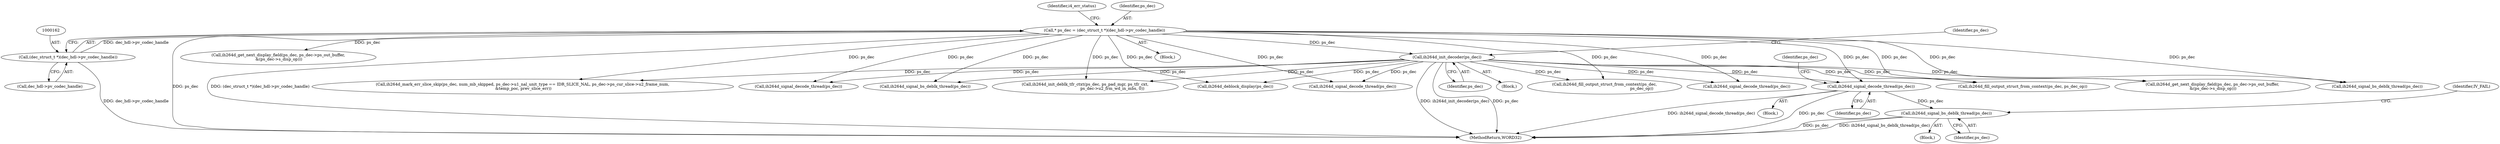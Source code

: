 digraph "0_Android_e86d3cfd2bc28dac421092106751e5638d54a848@API" {
"1001215" [label="(Call,ih264d_signal_decode_thread(ps_dec))"];
"1000918" [label="(Call,ih264d_init_decoder(ps_dec))"];
"1000159" [label="(Call,* ps_dec = (dec_struct_t *)(dec_hdl->pv_codec_handle))"];
"1000161" [label="(Call,(dec_struct_t *)(dec_hdl->pv_codec_handle))"];
"1001224" [label="(Call,ih264d_signal_bs_deblk_thread(ps_dec))"];
"1001225" [label="(Identifier,ps_dec)"];
"1001181" [label="(Block,)"];
"1000922" [label="(Identifier,ps_dec)"];
"1001586" [label="(Call,ih264d_mark_err_slice_skip(ps_dec, num_mb_skipped, ps_dec->u1_nal_unit_type == IDR_SLICE_NAL, ps_dec->ps_cur_slice->u2_frame_num,\n &temp_poc, prev_slice_err))"];
"1000722" [label="(Call,ih264d_get_next_display_field(ps_dec, ps_dec->ps_out_buffer,\n &(ps_dec->s_disp_op)))"];
"1001436" [label="(Call,ih264d_signal_decode_thread(ps_dec))"];
"1002272" [label="(MethodReturn,WORD32)"];
"1000161" [label="(Call,(dec_struct_t *)(dec_hdl->pv_codec_handle))"];
"1001870" [label="(Call,ih264d_signal_bs_deblk_thread(ps_dec))"];
"1000919" [label="(Identifier,ps_dec)"];
"1000168" [label="(Identifier,i4_err_status)"];
"1000163" [label="(Call,dec_hdl->pv_codec_handle)"];
"1000917" [label="(Block,)"];
"1001220" [label="(Identifier,ps_dec)"];
"1001728" [label="(Call,ih264d_init_deblk_tfr_ctxt(ps_dec, ps_pad_mgr, ps_tfr_cxt,\n                                           ps_dec->u2_frm_wd_in_mbs, 0))"];
"1001223" [label="(Block,)"];
"1001935" [label="(Call,ih264d_deblock_display(ps_dec))"];
"1000159" [label="(Call,* ps_dec = (dec_struct_t *)(dec_hdl->pv_codec_handle))"];
"1001227" [label="(Identifier,IV_FAIL)"];
"1000157" [label="(Block,)"];
"1001639" [label="(Call,ih264d_signal_decode_thread(ps_dec))"];
"1001279" [label="(Call,ih264d_fill_output_struct_from_context(ps_dec,\n                                                           ps_dec_op))"];
"1001762" [label="(Call,ih264d_signal_decode_thread(ps_dec))"];
"1002092" [label="(Call,ih264d_fill_output_struct_from_context(ps_dec, ps_dec_op))"];
"1000918" [label="(Call,ih264d_init_decoder(ps_dec))"];
"1001224" [label="(Call,ih264d_signal_bs_deblk_thread(ps_dec))"];
"1001215" [label="(Call,ih264d_signal_decode_thread(ps_dec))"];
"1002064" [label="(Call,ih264d_get_next_display_field(ps_dec, ps_dec->ps_out_buffer,\n &(ps_dec->s_disp_op)))"];
"1000160" [label="(Identifier,ps_dec)"];
"1002050" [label="(Call,ih264d_signal_bs_deblk_thread(ps_dec))"];
"1001216" [label="(Identifier,ps_dec)"];
"1001215" -> "1001181"  [label="AST: "];
"1001215" -> "1001216"  [label="CFG: "];
"1001216" -> "1001215"  [label="AST: "];
"1001220" -> "1001215"  [label="CFG: "];
"1001215" -> "1002272"  [label="DDG: ih264d_signal_decode_thread(ps_dec)"];
"1001215" -> "1002272"  [label="DDG: ps_dec"];
"1000918" -> "1001215"  [label="DDG: ps_dec"];
"1000159" -> "1001215"  [label="DDG: ps_dec"];
"1001215" -> "1001224"  [label="DDG: ps_dec"];
"1000918" -> "1000917"  [label="AST: "];
"1000918" -> "1000919"  [label="CFG: "];
"1000919" -> "1000918"  [label="AST: "];
"1000922" -> "1000918"  [label="CFG: "];
"1000918" -> "1002272"  [label="DDG: ih264d_init_decoder(ps_dec)"];
"1000918" -> "1002272"  [label="DDG: ps_dec"];
"1000159" -> "1000918"  [label="DDG: ps_dec"];
"1000918" -> "1001279"  [label="DDG: ps_dec"];
"1000918" -> "1001436"  [label="DDG: ps_dec"];
"1000918" -> "1001586"  [label="DDG: ps_dec"];
"1000918" -> "1001639"  [label="DDG: ps_dec"];
"1000918" -> "1001728"  [label="DDG: ps_dec"];
"1000918" -> "1001762"  [label="DDG: ps_dec"];
"1000918" -> "1001870"  [label="DDG: ps_dec"];
"1000918" -> "1001935"  [label="DDG: ps_dec"];
"1000918" -> "1002050"  [label="DDG: ps_dec"];
"1000918" -> "1002064"  [label="DDG: ps_dec"];
"1000918" -> "1002092"  [label="DDG: ps_dec"];
"1000159" -> "1000157"  [label="AST: "];
"1000159" -> "1000161"  [label="CFG: "];
"1000160" -> "1000159"  [label="AST: "];
"1000161" -> "1000159"  [label="AST: "];
"1000168" -> "1000159"  [label="CFG: "];
"1000159" -> "1002272"  [label="DDG: ps_dec"];
"1000159" -> "1002272"  [label="DDG: (dec_struct_t *)(dec_hdl->pv_codec_handle)"];
"1000161" -> "1000159"  [label="DDG: dec_hdl->pv_codec_handle"];
"1000159" -> "1000722"  [label="DDG: ps_dec"];
"1000159" -> "1001279"  [label="DDG: ps_dec"];
"1000159" -> "1001436"  [label="DDG: ps_dec"];
"1000159" -> "1001586"  [label="DDG: ps_dec"];
"1000159" -> "1001639"  [label="DDG: ps_dec"];
"1000159" -> "1001728"  [label="DDG: ps_dec"];
"1000159" -> "1001762"  [label="DDG: ps_dec"];
"1000159" -> "1001870"  [label="DDG: ps_dec"];
"1000159" -> "1001935"  [label="DDG: ps_dec"];
"1000159" -> "1002050"  [label="DDG: ps_dec"];
"1000159" -> "1002064"  [label="DDG: ps_dec"];
"1000159" -> "1002092"  [label="DDG: ps_dec"];
"1000161" -> "1000163"  [label="CFG: "];
"1000162" -> "1000161"  [label="AST: "];
"1000163" -> "1000161"  [label="AST: "];
"1000161" -> "1002272"  [label="DDG: dec_hdl->pv_codec_handle"];
"1001224" -> "1001223"  [label="AST: "];
"1001224" -> "1001225"  [label="CFG: "];
"1001225" -> "1001224"  [label="AST: "];
"1001227" -> "1001224"  [label="CFG: "];
"1001224" -> "1002272"  [label="DDG: ps_dec"];
"1001224" -> "1002272"  [label="DDG: ih264d_signal_bs_deblk_thread(ps_dec)"];
}
